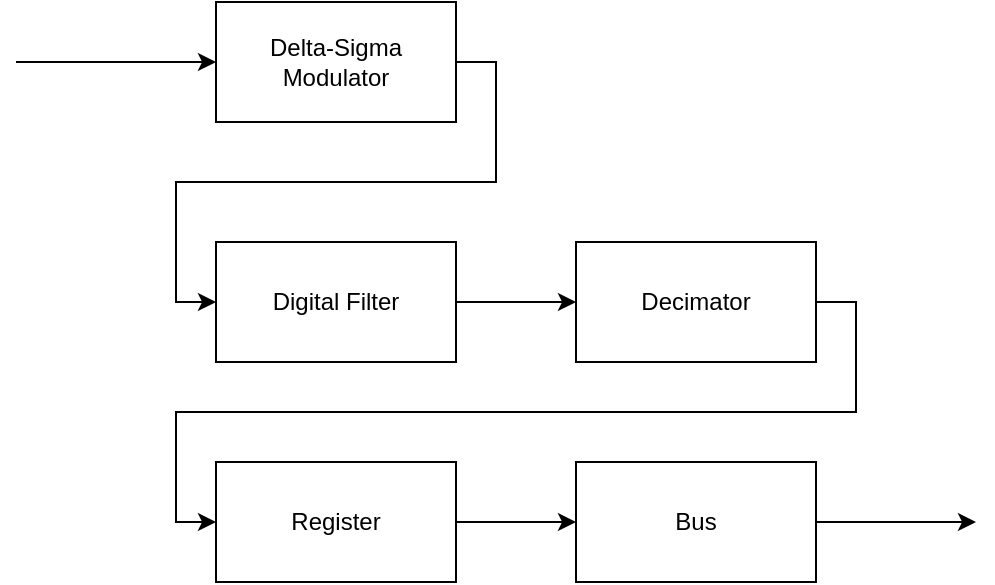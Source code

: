 <mxfile version="19.0.3" type="device"><diagram id="AKrgxZ8fN9VbVaA_tF7h" name="Page-1"><mxGraphModel dx="946" dy="596" grid="1" gridSize="10" guides="1" tooltips="1" connect="1" arrows="1" fold="1" page="1" pageScale="1" pageWidth="850" pageHeight="1100" math="0" shadow="0"><root><mxCell id="0"/><mxCell id="1" parent="0"/><mxCell id="H1CTZv11FjrRclzRP44--4" style="edgeStyle=orthogonalEdgeStyle;rounded=0;orthogonalLoop=1;jettySize=auto;html=1;exitX=1;exitY=0.5;exitDx=0;exitDy=0;entryX=0;entryY=0.5;entryDx=0;entryDy=0;" edge="1" parent="1" source="H1CTZv11FjrRclzRP44--1" target="H1CTZv11FjrRclzRP44--2"><mxGeometry relative="1" as="geometry"/></mxCell><mxCell id="H1CTZv11FjrRclzRP44--1" value="Delta-Sigma Modulator" style="rounded=0;whiteSpace=wrap;html=1;" vertex="1" parent="1"><mxGeometry x="260" y="130" width="120" height="60" as="geometry"/></mxCell><mxCell id="H1CTZv11FjrRclzRP44--5" style="edgeStyle=orthogonalEdgeStyle;rounded=0;orthogonalLoop=1;jettySize=auto;html=1;exitX=1;exitY=0.5;exitDx=0;exitDy=0;entryX=0;entryY=0.5;entryDx=0;entryDy=0;" edge="1" parent="1" source="H1CTZv11FjrRclzRP44--2" target="H1CTZv11FjrRclzRP44--3"><mxGeometry relative="1" as="geometry"/></mxCell><mxCell id="H1CTZv11FjrRclzRP44--2" value="Digital Filter" style="rounded=0;whiteSpace=wrap;html=1;" vertex="1" parent="1"><mxGeometry x="260" y="250" width="120" height="60" as="geometry"/></mxCell><mxCell id="H1CTZv11FjrRclzRP44--10" style="edgeStyle=orthogonalEdgeStyle;rounded=0;orthogonalLoop=1;jettySize=auto;html=1;exitX=1;exitY=0.5;exitDx=0;exitDy=0;entryX=0;entryY=0.5;entryDx=0;entryDy=0;" edge="1" parent="1" source="H1CTZv11FjrRclzRP44--3" target="H1CTZv11FjrRclzRP44--6"><mxGeometry relative="1" as="geometry"/></mxCell><mxCell id="H1CTZv11FjrRclzRP44--3" value="Decimator" style="rounded=0;whiteSpace=wrap;html=1;" vertex="1" parent="1"><mxGeometry x="440" y="250" width="120" height="60" as="geometry"/></mxCell><mxCell id="H1CTZv11FjrRclzRP44--11" style="edgeStyle=orthogonalEdgeStyle;rounded=0;orthogonalLoop=1;jettySize=auto;html=1;exitX=1;exitY=0.5;exitDx=0;exitDy=0;entryX=0;entryY=0.5;entryDx=0;entryDy=0;" edge="1" parent="1" source="H1CTZv11FjrRclzRP44--6" target="H1CTZv11FjrRclzRP44--7"><mxGeometry relative="1" as="geometry"/></mxCell><mxCell id="H1CTZv11FjrRclzRP44--6" value="Register" style="rounded=0;whiteSpace=wrap;html=1;" vertex="1" parent="1"><mxGeometry x="260" y="360" width="120" height="60" as="geometry"/></mxCell><mxCell id="H1CTZv11FjrRclzRP44--8" style="edgeStyle=orthogonalEdgeStyle;rounded=0;orthogonalLoop=1;jettySize=auto;html=1;exitX=1;exitY=0.5;exitDx=0;exitDy=0;" edge="1" parent="1" source="H1CTZv11FjrRclzRP44--7"><mxGeometry relative="1" as="geometry"><mxPoint x="640" y="390" as="targetPoint"/></mxGeometry></mxCell><mxCell id="H1CTZv11FjrRclzRP44--7" value="Bus" style="rounded=0;whiteSpace=wrap;html=1;" vertex="1" parent="1"><mxGeometry x="440" y="360" width="120" height="60" as="geometry"/></mxCell><mxCell id="H1CTZv11FjrRclzRP44--9" value="" style="endArrow=classic;html=1;rounded=0;entryX=0;entryY=0.5;entryDx=0;entryDy=0;" edge="1" parent="1" target="H1CTZv11FjrRclzRP44--1"><mxGeometry width="50" height="50" relative="1" as="geometry"><mxPoint x="160" y="160" as="sourcePoint"/><mxPoint x="450" y="280" as="targetPoint"/></mxGeometry></mxCell></root></mxGraphModel></diagram></mxfile>